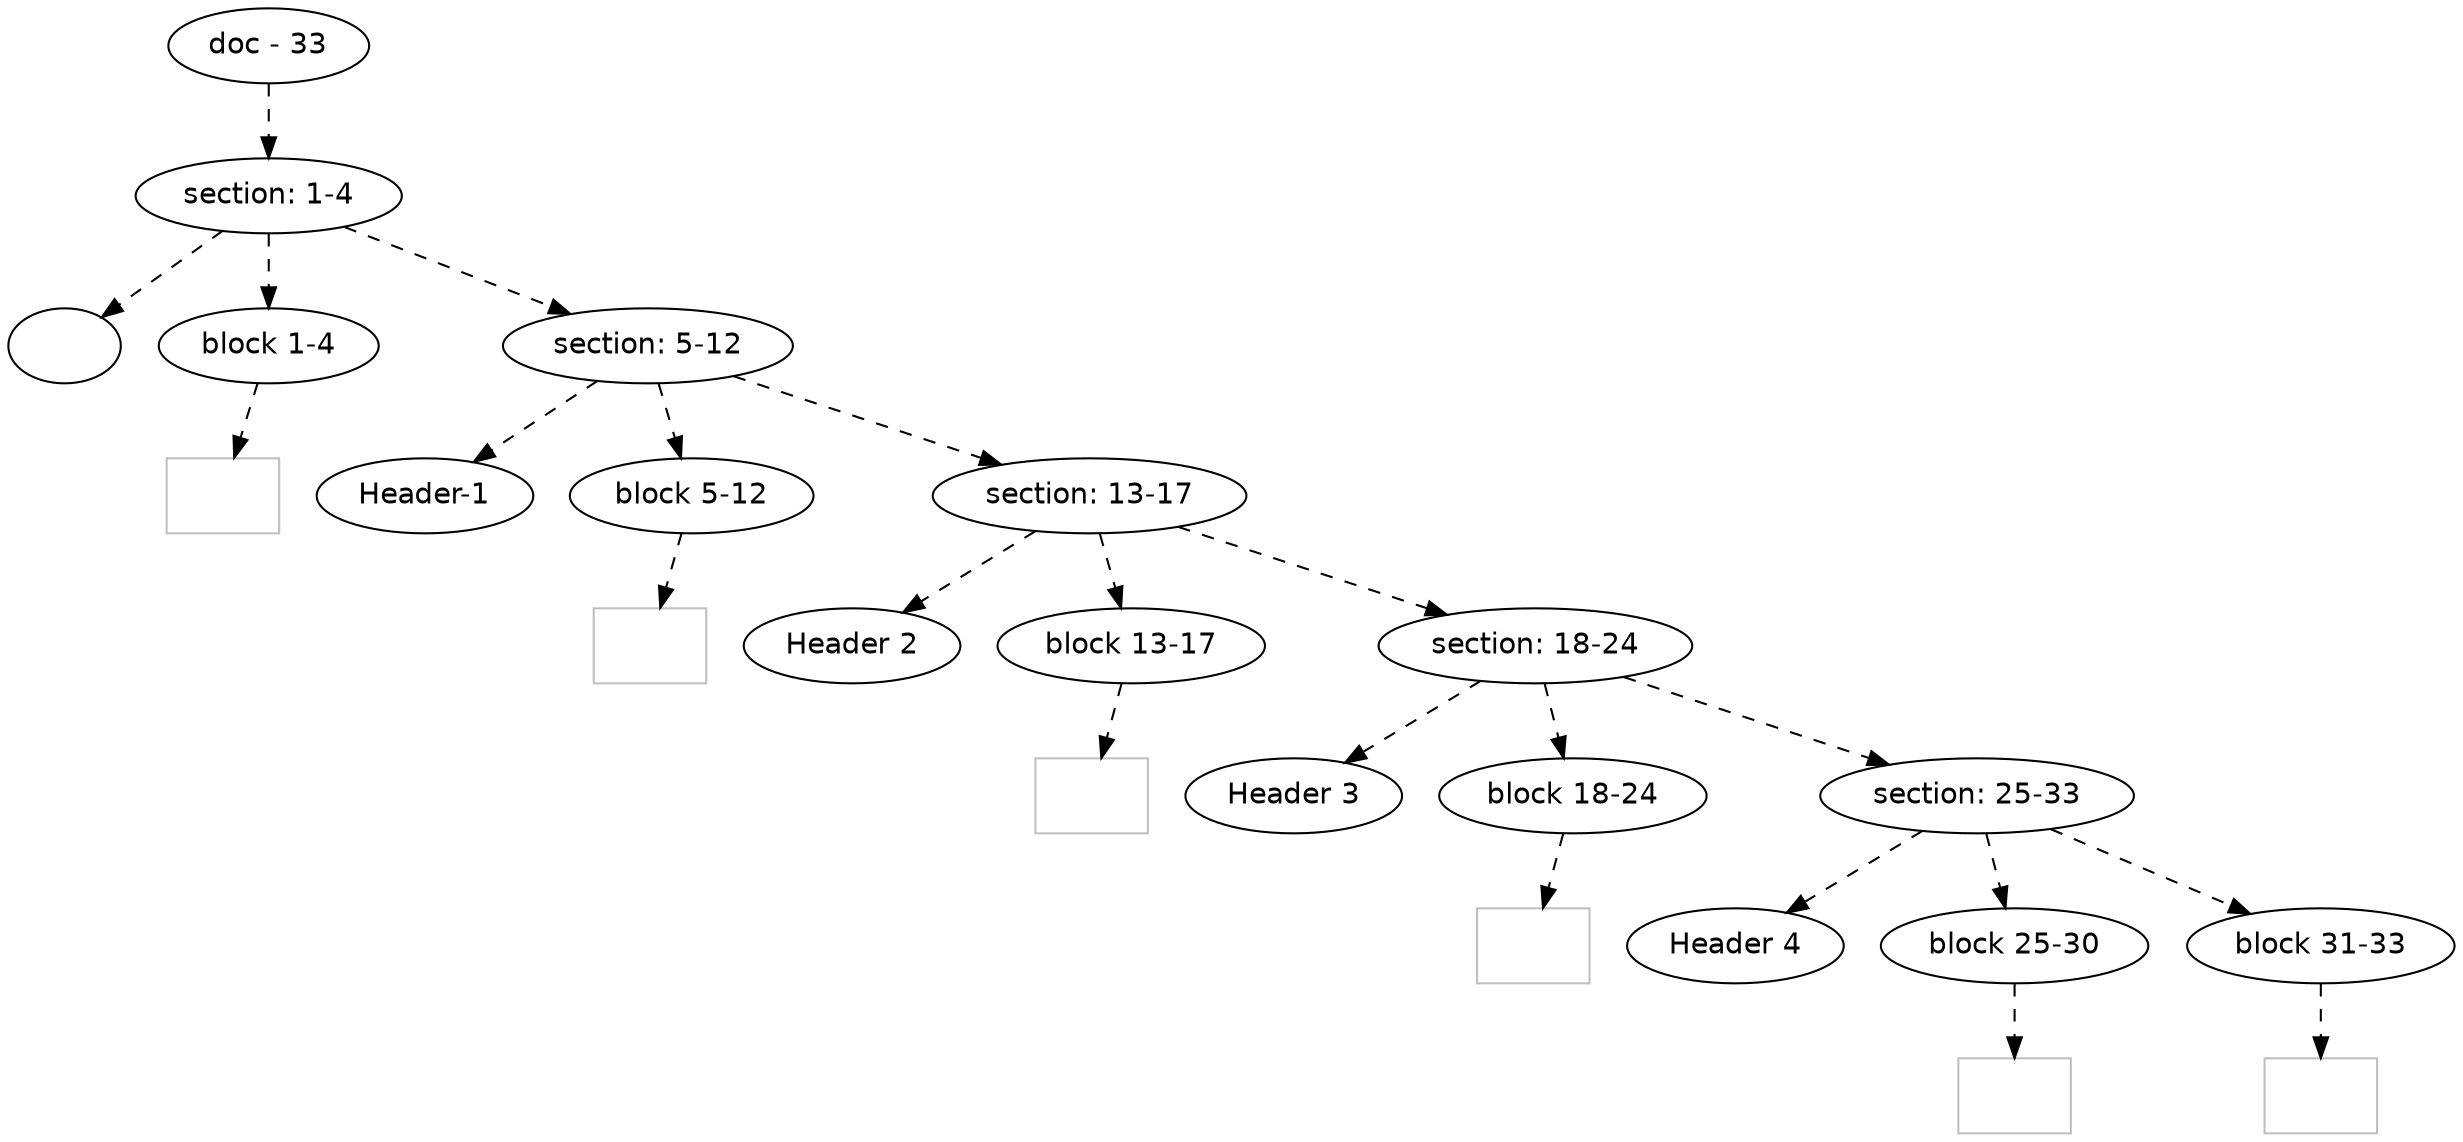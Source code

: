 digraph hierarchy {

node [fontname=Helvetica]
edge [style=dashed]

doc_0 [label="doc - 33"]

doc_0 -> { section_1}
{rank=same; section_1}

section_1 [label="section: 1-4"]

section_1 -> { header_2 block_3 section_4}
{rank=same; header_2 block_3 section_4}

header_2 [label=""]
block_3 [label="block 1-4"]
section_4 [label="section: 5-12"]


block_3 -> leaf_5
leaf_5  [color=Gray,shape=rectangle,fontname=Inconsolata,label=""]section_4 -> { header_6 block_7 section_8}
{rank=same; header_6 block_7 section_8}

header_6 [label="Header-1"]
block_7 [label="block 5-12"]
section_8 [label="section: 13-17"]


block_7 -> leaf_9
leaf_9  [color=Gray,shape=rectangle,fontname=Inconsolata,label=""]section_8 -> { header_10 block_11 section_12}
{rank=same; header_10 block_11 section_12}

header_10 [label="Header 2"]
block_11 [label="block 13-17"]
section_12 [label="section: 18-24"]


block_11 -> leaf_13
leaf_13  [color=Gray,shape=rectangle,fontname=Inconsolata,label=""]section_12 -> { header_14 block_15 section_16}
{rank=same; header_14 block_15 section_16}

header_14 [label="Header 3"]
block_15 [label="block 18-24"]
section_16 [label="section: 25-33"]


block_15 -> leaf_17
leaf_17  [color=Gray,shape=rectangle,fontname=Inconsolata,label=""]section_16 -> { header_18 block_19 block_20}
{rank=same; header_18 block_19 block_20}

header_18 [label="Header 4"]
block_19 [label="block 25-30"]
block_20 [label="block 31-33"]


block_19 -> leaf_21
leaf_21  [color=Gray,shape=rectangle,fontname=Inconsolata,label=""]
block_20 -> leaf_22
leaf_22  [color=Gray,shape=rectangle,fontname=Inconsolata,label=""]
}
